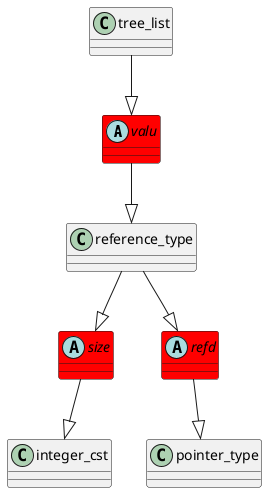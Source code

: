 @startuml
abstract class	valu	 #red	
valu	 --|> 	reference_type	
tree_list	 --|> 	valu	
abstract class	size	 #red	
size	 --|> 	integer_cst	
reference_type	 --|> 	size	
abstract class	refd	 #red	
refd	 --|> 	pointer_type	
reference_type	 --|> 	refd	
@enduml
